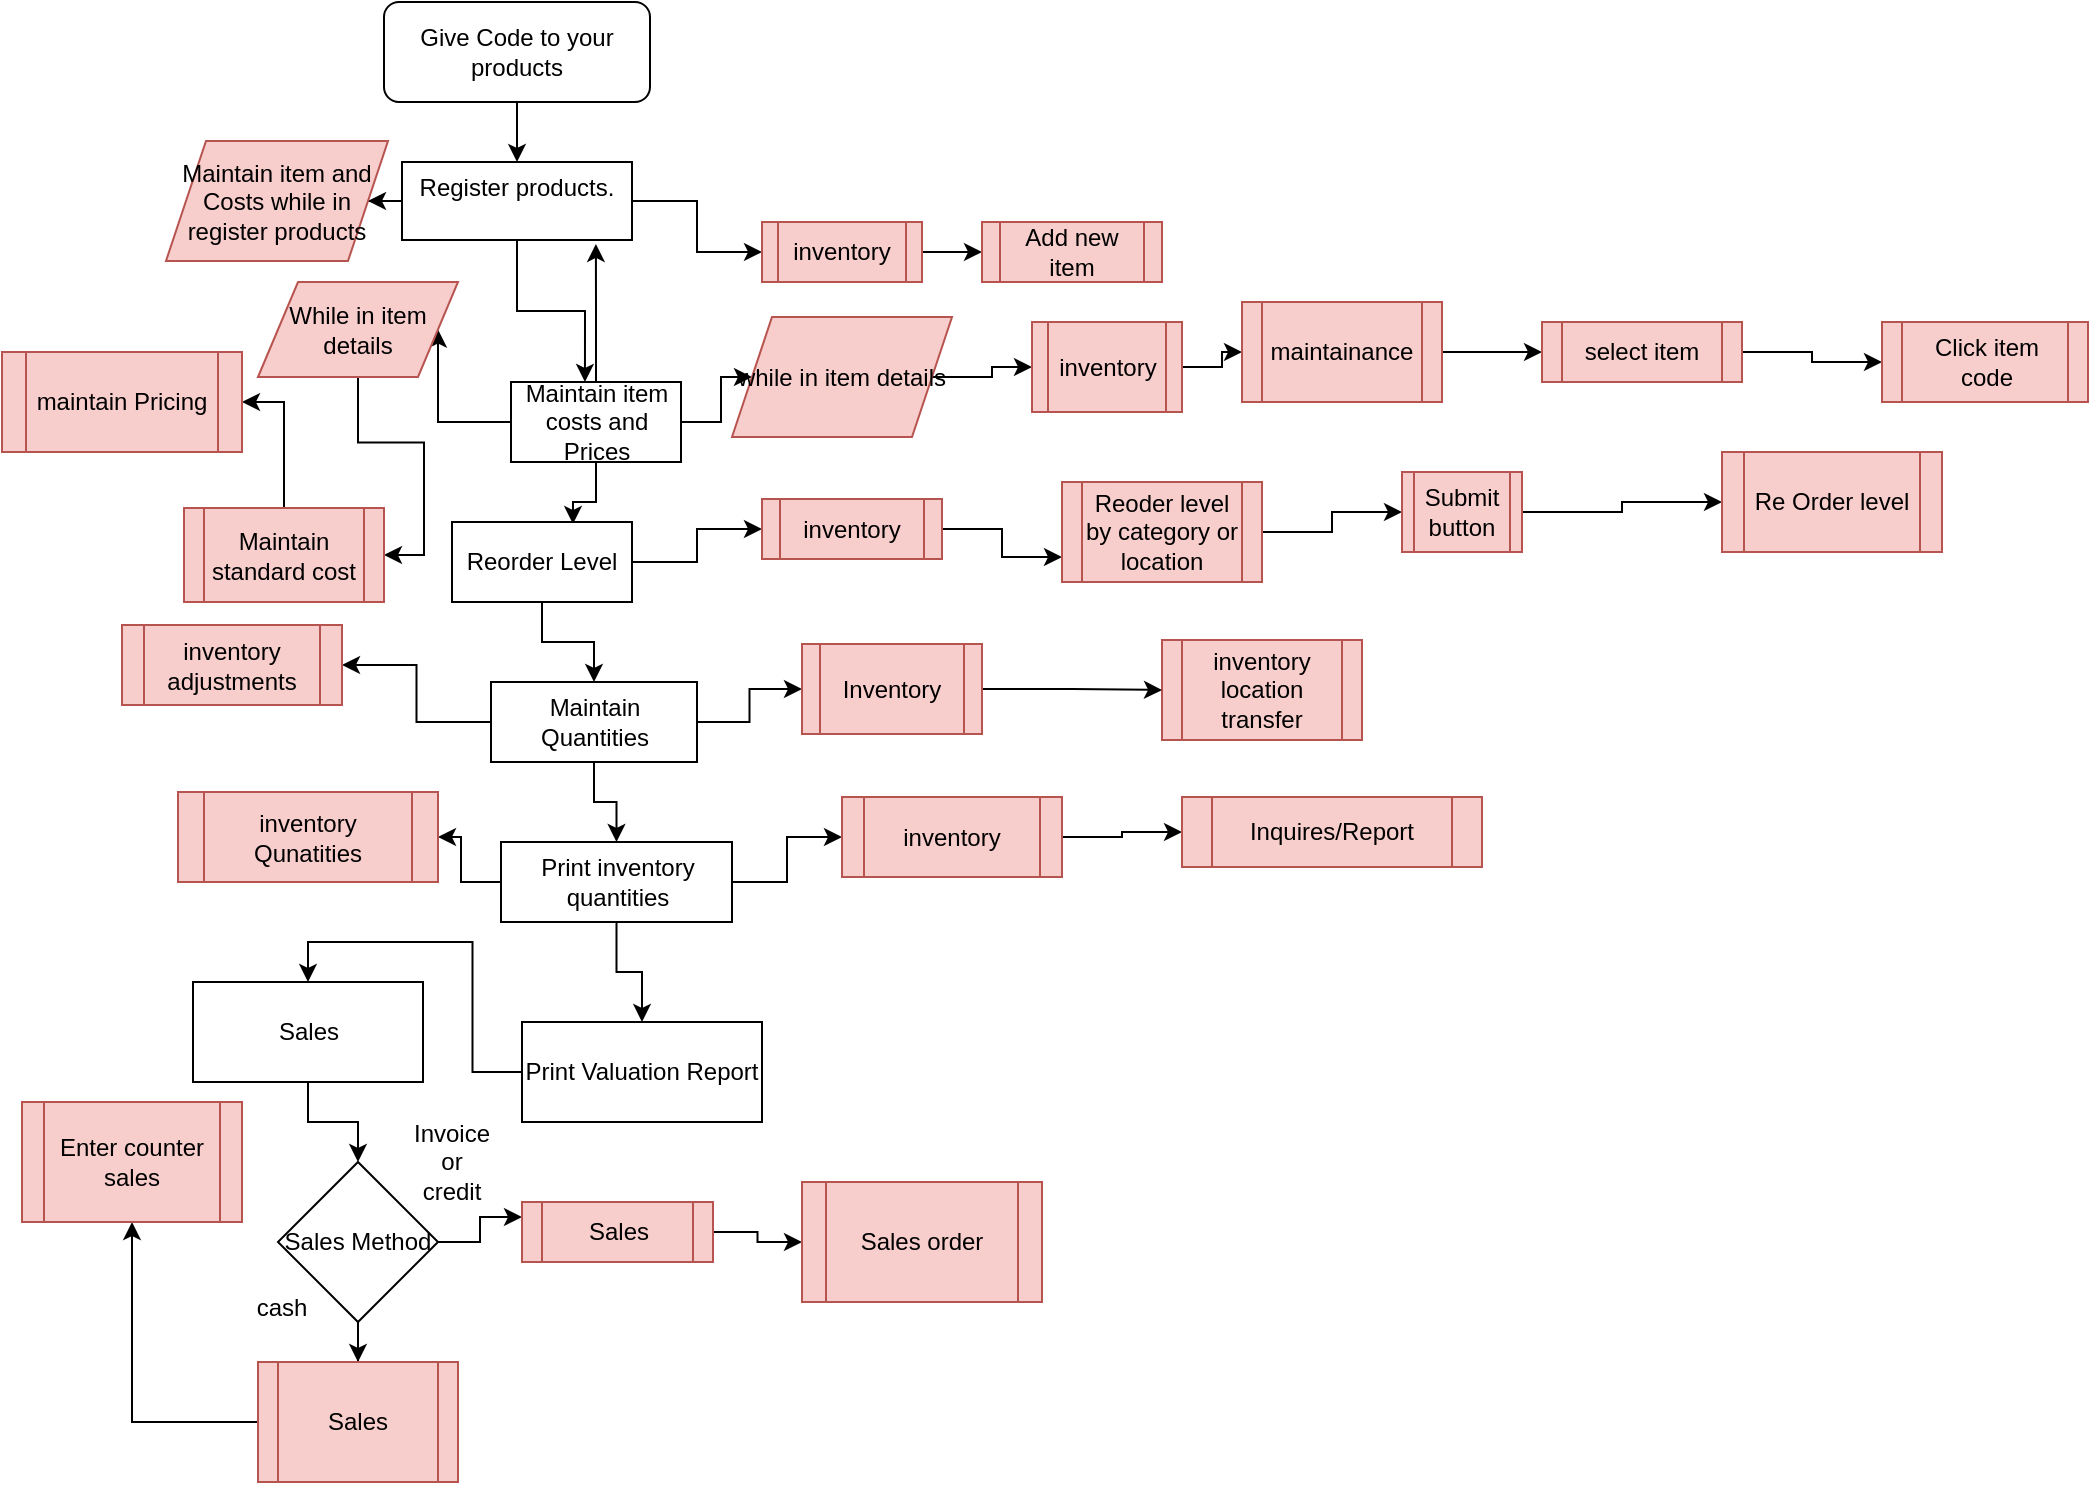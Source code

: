 <mxfile version="13.7.1" type="github">
  <diagram id="C5RBs43oDa-KdzZeNtuy" name="Page-1">
    <mxGraphModel dx="801" dy="464" grid="1" gridSize="10" guides="1" tooltips="1" connect="1" arrows="1" fold="1" page="1" pageScale="1" pageWidth="1169" pageHeight="827" math="0" shadow="0">
      <root>
        <mxCell id="WIyWlLk6GJQsqaUBKTNV-0" />
        <mxCell id="WIyWlLk6GJQsqaUBKTNV-1" parent="WIyWlLk6GJQsqaUBKTNV-0" />
        <mxCell id="AWQ1Vc6F2KM3875V181T-11" style="edgeStyle=orthogonalEdgeStyle;rounded=0;orthogonalLoop=1;jettySize=auto;html=1;entryX=0.5;entryY=0;entryDx=0;entryDy=0;" parent="WIyWlLk6GJQsqaUBKTNV-1" source="WIyWlLk6GJQsqaUBKTNV-3" target="AWQ1Vc6F2KM3875V181T-9" edge="1">
          <mxGeometry relative="1" as="geometry" />
        </mxCell>
        <mxCell id="WIyWlLk6GJQsqaUBKTNV-3" value="Give Code to your products" style="rounded=1;whiteSpace=wrap;html=1;fontSize=12;glass=0;strokeWidth=1;shadow=0;" parent="WIyWlLk6GJQsqaUBKTNV-1" vertex="1">
          <mxGeometry x="201" y="70" width="133" height="50" as="geometry" />
        </mxCell>
        <mxCell id="AWQ1Vc6F2KM3875V181T-20" style="edgeStyle=orthogonalEdgeStyle;rounded=0;orthogonalLoop=1;jettySize=auto;html=1;" parent="WIyWlLk6GJQsqaUBKTNV-1" source="AWQ1Vc6F2KM3875V181T-9" target="AWQ1Vc6F2KM3875V181T-15" edge="1">
          <mxGeometry relative="1" as="geometry" />
        </mxCell>
        <mxCell id="AWQ1Vc6F2KM3875V181T-56" style="edgeStyle=orthogonalEdgeStyle;rounded=0;orthogonalLoop=1;jettySize=auto;html=1;entryX=0.435;entryY=0;entryDx=0;entryDy=0;entryPerimeter=0;" parent="WIyWlLk6GJQsqaUBKTNV-1" source="AWQ1Vc6F2KM3875V181T-9" target="AWQ1Vc6F2KM3875V181T-54" edge="1">
          <mxGeometry relative="1" as="geometry" />
        </mxCell>
        <mxCell id="AWQ1Vc6F2KM3875V181T-109" style="edgeStyle=orthogonalEdgeStyle;rounded=0;orthogonalLoop=1;jettySize=auto;html=1;entryX=1;entryY=0.5;entryDx=0;entryDy=0;" parent="WIyWlLk6GJQsqaUBKTNV-1" source="AWQ1Vc6F2KM3875V181T-9" target="AWQ1Vc6F2KM3875V181T-107" edge="1">
          <mxGeometry relative="1" as="geometry" />
        </mxCell>
        <mxCell id="AWQ1Vc6F2KM3875V181T-9" value="&lt;div&gt;Register products.&lt;/div&gt;&lt;div&gt;&lt;br&gt;&lt;/div&gt;" style="rounded=0;whiteSpace=wrap;html=1;strokeWidth=1;" parent="WIyWlLk6GJQsqaUBKTNV-1" vertex="1">
          <mxGeometry x="210" y="150" width="115" height="39" as="geometry" />
        </mxCell>
        <mxCell id="AWQ1Vc6F2KM3875V181T-19" style="edgeStyle=orthogonalEdgeStyle;rounded=0;orthogonalLoop=1;jettySize=auto;html=1;entryX=0;entryY=0.5;entryDx=0;entryDy=0;" parent="WIyWlLk6GJQsqaUBKTNV-1" source="AWQ1Vc6F2KM3875V181T-15" target="AWQ1Vc6F2KM3875V181T-17" edge="1">
          <mxGeometry relative="1" as="geometry" />
        </mxCell>
        <mxCell id="AWQ1Vc6F2KM3875V181T-15" value="inventory" style="shape=process;whiteSpace=wrap;html=1;backgroundOutline=1;strokeWidth=1;fillColor=#f8cecc;strokeColor=#b85450;" parent="WIyWlLk6GJQsqaUBKTNV-1" vertex="1">
          <mxGeometry x="390" y="180" width="80" height="30" as="geometry" />
        </mxCell>
        <mxCell id="AWQ1Vc6F2KM3875V181T-17" value="Add new item" style="shape=process;whiteSpace=wrap;html=1;backgroundOutline=1;strokeWidth=1;fillColor=#f8cecc;strokeColor=#b85450;" parent="WIyWlLk6GJQsqaUBKTNV-1" vertex="1">
          <mxGeometry x="500" y="180" width="90" height="30" as="geometry" />
        </mxCell>
        <mxCell id="AWQ1Vc6F2KM3875V181T-29" style="edgeStyle=orthogonalEdgeStyle;rounded=0;orthogonalLoop=1;jettySize=auto;html=1;exitX=0;exitY=0.5;exitDx=0;exitDy=0;entryX=1;entryY=0.5;entryDx=0;entryDy=0;" parent="WIyWlLk6GJQsqaUBKTNV-1" source="AWQ1Vc6F2KM3875V181T-21" target="AWQ1Vc6F2KM3875V181T-28" edge="1">
          <mxGeometry relative="1" as="geometry" />
        </mxCell>
        <mxCell id="AWQ1Vc6F2KM3875V181T-32" style="edgeStyle=orthogonalEdgeStyle;rounded=0;orthogonalLoop=1;jettySize=auto;html=1;" parent="WIyWlLk6GJQsqaUBKTNV-1" source="AWQ1Vc6F2KM3875V181T-21" target="AWQ1Vc6F2KM3875V181T-31" edge="1">
          <mxGeometry relative="1" as="geometry" />
        </mxCell>
        <mxCell id="AWQ1Vc6F2KM3875V181T-133" style="edgeStyle=orthogonalEdgeStyle;rounded=0;orthogonalLoop=1;jettySize=auto;html=1;entryX=0;entryY=0.5;entryDx=0;entryDy=0;" parent="WIyWlLk6GJQsqaUBKTNV-1" source="AWQ1Vc6F2KM3875V181T-21" target="AWQ1Vc6F2KM3875V181T-132" edge="1">
          <mxGeometry relative="1" as="geometry" />
        </mxCell>
        <mxCell id="AWQ1Vc6F2KM3875V181T-21" value="Maintain Quantities" style="rounded=0;whiteSpace=wrap;html=1;strokeWidth=1;" parent="WIyWlLk6GJQsqaUBKTNV-1" vertex="1">
          <mxGeometry x="254.5" y="410" width="103" height="40" as="geometry" />
        </mxCell>
        <mxCell id="AWQ1Vc6F2KM3875V181T-24" value="inventory location transfer" style="shape=process;whiteSpace=wrap;html=1;backgroundOutline=1;strokeWidth=1;fillColor=#f8cecc;strokeColor=#b85450;" parent="WIyWlLk6GJQsqaUBKTNV-1" vertex="1">
          <mxGeometry x="590" y="389" width="100" height="50" as="geometry" />
        </mxCell>
        <mxCell id="AWQ1Vc6F2KM3875V181T-28" value="inventory adjustments" style="shape=process;whiteSpace=wrap;html=1;backgroundOutline=1;strokeWidth=1;fillColor=#f8cecc;strokeColor=#b85450;" parent="WIyWlLk6GJQsqaUBKTNV-1" vertex="1">
          <mxGeometry x="70" y="381.5" width="110" height="40" as="geometry" />
        </mxCell>
        <mxCell id="AWQ1Vc6F2KM3875V181T-39" style="edgeStyle=orthogonalEdgeStyle;rounded=0;orthogonalLoop=1;jettySize=auto;html=1;entryX=1;entryY=0.5;entryDx=0;entryDy=0;" parent="WIyWlLk6GJQsqaUBKTNV-1" source="AWQ1Vc6F2KM3875V181T-31" target="AWQ1Vc6F2KM3875V181T-38" edge="1">
          <mxGeometry relative="1" as="geometry" />
        </mxCell>
        <mxCell id="AWQ1Vc6F2KM3875V181T-43" style="edgeStyle=orthogonalEdgeStyle;rounded=0;orthogonalLoop=1;jettySize=auto;html=1;" parent="WIyWlLk6GJQsqaUBKTNV-1" source="AWQ1Vc6F2KM3875V181T-31" target="AWQ1Vc6F2KM3875V181T-35" edge="1">
          <mxGeometry relative="1" as="geometry" />
        </mxCell>
        <mxCell id="AWQ1Vc6F2KM3875V181T-71" style="edgeStyle=orthogonalEdgeStyle;rounded=0;orthogonalLoop=1;jettySize=auto;html=1;" parent="WIyWlLk6GJQsqaUBKTNV-1" source="AWQ1Vc6F2KM3875V181T-31" target="AWQ1Vc6F2KM3875V181T-69" edge="1">
          <mxGeometry relative="1" as="geometry" />
        </mxCell>
        <mxCell id="AWQ1Vc6F2KM3875V181T-31" value="Print inventory quantities" style="rounded=0;whiteSpace=wrap;html=1;strokeWidth=1;" parent="WIyWlLk6GJQsqaUBKTNV-1" vertex="1">
          <mxGeometry x="259.5" y="490" width="115.5" height="40" as="geometry" />
        </mxCell>
        <mxCell id="AWQ1Vc6F2KM3875V181T-37" style="edgeStyle=orthogonalEdgeStyle;rounded=0;orthogonalLoop=1;jettySize=auto;html=1;entryX=0;entryY=0.5;entryDx=0;entryDy=0;" parent="WIyWlLk6GJQsqaUBKTNV-1" source="AWQ1Vc6F2KM3875V181T-35" target="AWQ1Vc6F2KM3875V181T-36" edge="1">
          <mxGeometry relative="1" as="geometry" />
        </mxCell>
        <mxCell id="AWQ1Vc6F2KM3875V181T-35" value="inventory" style="shape=process;whiteSpace=wrap;html=1;backgroundOutline=1;strokeWidth=1;fillColor=#f8cecc;strokeColor=#b85450;" parent="WIyWlLk6GJQsqaUBKTNV-1" vertex="1">
          <mxGeometry x="430" y="467.5" width="110" height="40" as="geometry" />
        </mxCell>
        <mxCell id="AWQ1Vc6F2KM3875V181T-36" value="Inquires/Report" style="shape=process;whiteSpace=wrap;html=1;backgroundOutline=1;strokeWidth=1;fillColor=#f8cecc;strokeColor=#b85450;" parent="WIyWlLk6GJQsqaUBKTNV-1" vertex="1">
          <mxGeometry x="600" y="467.5" width="150" height="35" as="geometry" />
        </mxCell>
        <mxCell id="AWQ1Vc6F2KM3875V181T-38" value="inventory Qunatities" style="shape=process;whiteSpace=wrap;html=1;backgroundOutline=1;strokeWidth=1;fillColor=#f8cecc;strokeColor=#b85450;" parent="WIyWlLk6GJQsqaUBKTNV-1" vertex="1">
          <mxGeometry x="98" y="465" width="130" height="45" as="geometry" />
        </mxCell>
        <mxCell id="AWQ1Vc6F2KM3875V181T-105" style="edgeStyle=orthogonalEdgeStyle;rounded=0;orthogonalLoop=1;jettySize=auto;html=1;entryX=0.672;entryY=0.025;entryDx=0;entryDy=0;entryPerimeter=0;" parent="WIyWlLk6GJQsqaUBKTNV-1" source="AWQ1Vc6F2KM3875V181T-54" target="AWQ1Vc6F2KM3875V181T-92" edge="1">
          <mxGeometry relative="1" as="geometry" />
        </mxCell>
        <mxCell id="AWQ1Vc6F2KM3875V181T-108" style="edgeStyle=orthogonalEdgeStyle;rounded=0;orthogonalLoop=1;jettySize=auto;html=1;entryX=0.843;entryY=1.051;entryDx=0;entryDy=0;entryPerimeter=0;" parent="WIyWlLk6GJQsqaUBKTNV-1" source="AWQ1Vc6F2KM3875V181T-54" target="AWQ1Vc6F2KM3875V181T-9" edge="1">
          <mxGeometry relative="1" as="geometry" />
        </mxCell>
        <mxCell id="AWQ1Vc6F2KM3875V181T-114" style="edgeStyle=orthogonalEdgeStyle;rounded=0;orthogonalLoop=1;jettySize=auto;html=1;" parent="WIyWlLk6GJQsqaUBKTNV-1" source="AWQ1Vc6F2KM3875V181T-54" target="AWQ1Vc6F2KM3875V181T-112" edge="1">
          <mxGeometry relative="1" as="geometry" />
        </mxCell>
        <mxCell id="AWQ1Vc6F2KM3875V181T-127" style="edgeStyle=orthogonalEdgeStyle;rounded=0;orthogonalLoop=1;jettySize=auto;html=1;entryX=1;entryY=0.5;entryDx=0;entryDy=0;" parent="WIyWlLk6GJQsqaUBKTNV-1" source="AWQ1Vc6F2KM3875V181T-54" target="AWQ1Vc6F2KM3875V181T-126" edge="1">
          <mxGeometry relative="1" as="geometry" />
        </mxCell>
        <mxCell id="AWQ1Vc6F2KM3875V181T-54" value="Maintain item costs and Prices" style="rounded=0;whiteSpace=wrap;html=1;strokeWidth=1;" parent="WIyWlLk6GJQsqaUBKTNV-1" vertex="1">
          <mxGeometry x="264.5" y="260" width="85" height="40" as="geometry" />
        </mxCell>
        <mxCell id="AWQ1Vc6F2KM3875V181T-73" style="edgeStyle=orthogonalEdgeStyle;rounded=0;orthogonalLoop=1;jettySize=auto;html=1;entryX=0.5;entryY=0;entryDx=0;entryDy=0;" parent="WIyWlLk6GJQsqaUBKTNV-1" source="AWQ1Vc6F2KM3875V181T-69" target="AWQ1Vc6F2KM3875V181T-72" edge="1">
          <mxGeometry relative="1" as="geometry" />
        </mxCell>
        <mxCell id="AWQ1Vc6F2KM3875V181T-69" value="Print Valuation Report" style="rounded=0;whiteSpace=wrap;html=1;strokeWidth=1;" parent="WIyWlLk6GJQsqaUBKTNV-1" vertex="1">
          <mxGeometry x="270" y="580" width="120" height="50" as="geometry" />
        </mxCell>
        <mxCell id="AWQ1Vc6F2KM3875V181T-77" style="edgeStyle=orthogonalEdgeStyle;rounded=0;orthogonalLoop=1;jettySize=auto;html=1;" parent="WIyWlLk6GJQsqaUBKTNV-1" source="AWQ1Vc6F2KM3875V181T-72" target="AWQ1Vc6F2KM3875V181T-76" edge="1">
          <mxGeometry relative="1" as="geometry" />
        </mxCell>
        <mxCell id="AWQ1Vc6F2KM3875V181T-72" value="Sales" style="rounded=0;whiteSpace=wrap;html=1;strokeWidth=1;" parent="WIyWlLk6GJQsqaUBKTNV-1" vertex="1">
          <mxGeometry x="105.5" y="560" width="115" height="50" as="geometry" />
        </mxCell>
        <mxCell id="AWQ1Vc6F2KM3875V181T-79" style="edgeStyle=orthogonalEdgeStyle;rounded=0;orthogonalLoop=1;jettySize=auto;html=1;entryX=0;entryY=0.25;entryDx=0;entryDy=0;" parent="WIyWlLk6GJQsqaUBKTNV-1" source="AWQ1Vc6F2KM3875V181T-76" target="AWQ1Vc6F2KM3875V181T-78" edge="1">
          <mxGeometry relative="1" as="geometry" />
        </mxCell>
        <mxCell id="AWQ1Vc6F2KM3875V181T-84" style="edgeStyle=orthogonalEdgeStyle;rounded=0;orthogonalLoop=1;jettySize=auto;html=1;entryX=0.5;entryY=0;entryDx=0;entryDy=0;" parent="WIyWlLk6GJQsqaUBKTNV-1" source="AWQ1Vc6F2KM3875V181T-76" target="AWQ1Vc6F2KM3875V181T-83" edge="1">
          <mxGeometry relative="1" as="geometry" />
        </mxCell>
        <mxCell id="AWQ1Vc6F2KM3875V181T-76" value="Sales Method" style="rhombus;whiteSpace=wrap;html=1;strokeWidth=1;" parent="WIyWlLk6GJQsqaUBKTNV-1" vertex="1">
          <mxGeometry x="148" y="650" width="80" height="80" as="geometry" />
        </mxCell>
        <mxCell id="AWQ1Vc6F2KM3875V181T-82" style="edgeStyle=orthogonalEdgeStyle;rounded=0;orthogonalLoop=1;jettySize=auto;html=1;entryX=0;entryY=0.5;entryDx=0;entryDy=0;" parent="WIyWlLk6GJQsqaUBKTNV-1" source="AWQ1Vc6F2KM3875V181T-78" target="AWQ1Vc6F2KM3875V181T-81" edge="1">
          <mxGeometry relative="1" as="geometry" />
        </mxCell>
        <mxCell id="AWQ1Vc6F2KM3875V181T-78" value="Sales" style="shape=process;whiteSpace=wrap;html=1;backgroundOutline=1;strokeWidth=1;fillColor=#f8cecc;strokeColor=#b85450;" parent="WIyWlLk6GJQsqaUBKTNV-1" vertex="1">
          <mxGeometry x="270" y="670" width="95.5" height="30" as="geometry" />
        </mxCell>
        <mxCell id="AWQ1Vc6F2KM3875V181T-81" value="Sales order" style="shape=process;whiteSpace=wrap;html=1;backgroundOutline=1;strokeWidth=1;fillColor=#f8cecc;strokeColor=#b85450;" parent="WIyWlLk6GJQsqaUBKTNV-1" vertex="1">
          <mxGeometry x="410" y="660" width="120" height="60" as="geometry" />
        </mxCell>
        <mxCell id="AWQ1Vc6F2KM3875V181T-89" style="edgeStyle=orthogonalEdgeStyle;rounded=0;orthogonalLoop=1;jettySize=auto;html=1;" parent="WIyWlLk6GJQsqaUBKTNV-1" source="AWQ1Vc6F2KM3875V181T-83" target="AWQ1Vc6F2KM3875V181T-88" edge="1">
          <mxGeometry relative="1" as="geometry" />
        </mxCell>
        <mxCell id="AWQ1Vc6F2KM3875V181T-83" value="Sales" style="shape=process;whiteSpace=wrap;html=1;backgroundOutline=1;strokeWidth=1;fillColor=#f8cecc;strokeColor=#b85450;" parent="WIyWlLk6GJQsqaUBKTNV-1" vertex="1">
          <mxGeometry x="138" y="750" width="100" height="60" as="geometry" />
        </mxCell>
        <mxCell id="AWQ1Vc6F2KM3875V181T-88" value="Enter counter sales" style="shape=process;whiteSpace=wrap;html=1;backgroundOutline=1;strokeWidth=1;fillColor=#f8cecc;strokeColor=#b85450;" parent="WIyWlLk6GJQsqaUBKTNV-1" vertex="1">
          <mxGeometry x="20" y="620" width="110" height="60" as="geometry" />
        </mxCell>
        <mxCell id="AWQ1Vc6F2KM3875V181T-99" style="edgeStyle=orthogonalEdgeStyle;rounded=0;orthogonalLoop=1;jettySize=auto;html=1;" parent="WIyWlLk6GJQsqaUBKTNV-1" source="AWQ1Vc6F2KM3875V181T-92" target="AWQ1Vc6F2KM3875V181T-94" edge="1">
          <mxGeometry relative="1" as="geometry" />
        </mxCell>
        <mxCell id="AWQ1Vc6F2KM3875V181T-106" style="edgeStyle=orthogonalEdgeStyle;rounded=0;orthogonalLoop=1;jettySize=auto;html=1;" parent="WIyWlLk6GJQsqaUBKTNV-1" source="AWQ1Vc6F2KM3875V181T-92" target="AWQ1Vc6F2KM3875V181T-21" edge="1">
          <mxGeometry relative="1" as="geometry" />
        </mxCell>
        <mxCell id="AWQ1Vc6F2KM3875V181T-92" value="Reorder Level" style="rounded=0;whiteSpace=wrap;html=1;strokeWidth=1;" parent="WIyWlLk6GJQsqaUBKTNV-1" vertex="1">
          <mxGeometry x="235" y="330" width="90" height="40" as="geometry" />
        </mxCell>
        <mxCell id="AWQ1Vc6F2KM3875V181T-100" style="edgeStyle=orthogonalEdgeStyle;rounded=0;orthogonalLoop=1;jettySize=auto;html=1;entryX=0;entryY=0.75;entryDx=0;entryDy=0;" parent="WIyWlLk6GJQsqaUBKTNV-1" source="AWQ1Vc6F2KM3875V181T-94" target="AWQ1Vc6F2KM3875V181T-95" edge="1">
          <mxGeometry relative="1" as="geometry" />
        </mxCell>
        <mxCell id="AWQ1Vc6F2KM3875V181T-94" value="inventory" style="shape=process;whiteSpace=wrap;html=1;backgroundOutline=1;strokeWidth=1;fillColor=#f8cecc;strokeColor=#b85450;" parent="WIyWlLk6GJQsqaUBKTNV-1" vertex="1">
          <mxGeometry x="390" y="318.5" width="90" height="30" as="geometry" />
        </mxCell>
        <mxCell id="AWQ1Vc6F2KM3875V181T-101" style="edgeStyle=orthogonalEdgeStyle;rounded=0;orthogonalLoop=1;jettySize=auto;html=1;exitX=1;exitY=0.5;exitDx=0;exitDy=0;entryX=0;entryY=0.5;entryDx=0;entryDy=0;" parent="WIyWlLk6GJQsqaUBKTNV-1" source="AWQ1Vc6F2KM3875V181T-95" target="AWQ1Vc6F2KM3875V181T-96" edge="1">
          <mxGeometry relative="1" as="geometry" />
        </mxCell>
        <mxCell id="AWQ1Vc6F2KM3875V181T-95" value="Reoder level by category or location" style="shape=process;whiteSpace=wrap;html=1;backgroundOutline=1;strokeWidth=1;fillColor=#f8cecc;strokeColor=#b85450;" parent="WIyWlLk6GJQsqaUBKTNV-1" vertex="1">
          <mxGeometry x="540" y="310" width="100" height="50" as="geometry" />
        </mxCell>
        <mxCell id="AWQ1Vc6F2KM3875V181T-103" style="edgeStyle=orthogonalEdgeStyle;rounded=0;orthogonalLoop=1;jettySize=auto;html=1;" parent="WIyWlLk6GJQsqaUBKTNV-1" source="AWQ1Vc6F2KM3875V181T-96" target="AWQ1Vc6F2KM3875V181T-97" edge="1">
          <mxGeometry relative="1" as="geometry" />
        </mxCell>
        <mxCell id="AWQ1Vc6F2KM3875V181T-96" value="&lt;div&gt;Submit&lt;/div&gt;&lt;div&gt;button&lt;br&gt;&lt;/div&gt;" style="shape=process;whiteSpace=wrap;html=1;backgroundOutline=1;strokeWidth=1;fillColor=#f8cecc;strokeColor=#b85450;" parent="WIyWlLk6GJQsqaUBKTNV-1" vertex="1">
          <mxGeometry x="710" y="305" width="60" height="40" as="geometry" />
        </mxCell>
        <mxCell id="AWQ1Vc6F2KM3875V181T-97" value="Re Order level" style="shape=process;whiteSpace=wrap;html=1;backgroundOutline=1;strokeWidth=1;fillColor=#f8cecc;strokeColor=#b85450;" parent="WIyWlLk6GJQsqaUBKTNV-1" vertex="1">
          <mxGeometry x="870" y="295" width="110" height="50" as="geometry" />
        </mxCell>
        <mxCell id="AWQ1Vc6F2KM3875V181T-107" value="Maintain item and Costs while in register products" style="shape=parallelogram;perimeter=parallelogramPerimeter;whiteSpace=wrap;html=1;fixedSize=1;strokeWidth=1;fillColor=#f8cecc;strokeColor=#b85450;" parent="WIyWlLk6GJQsqaUBKTNV-1" vertex="1">
          <mxGeometry x="92" y="139.5" width="111" height="60" as="geometry" />
        </mxCell>
        <mxCell id="AWQ1Vc6F2KM3875V181T-116" style="edgeStyle=orthogonalEdgeStyle;rounded=0;orthogonalLoop=1;jettySize=auto;html=1;" parent="WIyWlLk6GJQsqaUBKTNV-1" source="AWQ1Vc6F2KM3875V181T-112" target="AWQ1Vc6F2KM3875V181T-115" edge="1">
          <mxGeometry relative="1" as="geometry" />
        </mxCell>
        <mxCell id="AWQ1Vc6F2KM3875V181T-112" value="while in item details" style="shape=parallelogram;perimeter=parallelogramPerimeter;whiteSpace=wrap;html=1;fixedSize=1;strokeWidth=1;fillColor=#f8cecc;strokeColor=#b85450;" parent="WIyWlLk6GJQsqaUBKTNV-1" vertex="1">
          <mxGeometry x="375" y="227.5" width="110" height="60" as="geometry" />
        </mxCell>
        <mxCell id="AWQ1Vc6F2KM3875V181T-121" style="edgeStyle=orthogonalEdgeStyle;rounded=0;orthogonalLoop=1;jettySize=auto;html=1;entryX=0;entryY=0.5;entryDx=0;entryDy=0;" parent="WIyWlLk6GJQsqaUBKTNV-1" source="AWQ1Vc6F2KM3875V181T-115" target="AWQ1Vc6F2KM3875V181T-117" edge="1">
          <mxGeometry relative="1" as="geometry" />
        </mxCell>
        <mxCell id="AWQ1Vc6F2KM3875V181T-115" value="inventory" style="shape=process;whiteSpace=wrap;html=1;backgroundOutline=1;strokeWidth=1;fillColor=#f8cecc;strokeColor=#b85450;" parent="WIyWlLk6GJQsqaUBKTNV-1" vertex="1">
          <mxGeometry x="525" y="230" width="75" height="45" as="geometry" />
        </mxCell>
        <mxCell id="AWQ1Vc6F2KM3875V181T-123" style="edgeStyle=orthogonalEdgeStyle;rounded=0;orthogonalLoop=1;jettySize=auto;html=1;" parent="WIyWlLk6GJQsqaUBKTNV-1" source="AWQ1Vc6F2KM3875V181T-117" target="AWQ1Vc6F2KM3875V181T-118" edge="1">
          <mxGeometry relative="1" as="geometry" />
        </mxCell>
        <mxCell id="AWQ1Vc6F2KM3875V181T-117" value="maintainance" style="shape=process;whiteSpace=wrap;html=1;backgroundOutline=1;strokeWidth=1;fillColor=#f8cecc;strokeColor=#b85450;" parent="WIyWlLk6GJQsqaUBKTNV-1" vertex="1">
          <mxGeometry x="630" y="220" width="100" height="50" as="geometry" />
        </mxCell>
        <mxCell id="AWQ1Vc6F2KM3875V181T-125" style="edgeStyle=orthogonalEdgeStyle;rounded=0;orthogonalLoop=1;jettySize=auto;html=1;" parent="WIyWlLk6GJQsqaUBKTNV-1" source="AWQ1Vc6F2KM3875V181T-118" target="AWQ1Vc6F2KM3875V181T-124" edge="1">
          <mxGeometry relative="1" as="geometry" />
        </mxCell>
        <mxCell id="AWQ1Vc6F2KM3875V181T-118" value="select item" style="shape=process;whiteSpace=wrap;html=1;backgroundOutline=1;strokeWidth=1;fillColor=#f8cecc;strokeColor=#b85450;" parent="WIyWlLk6GJQsqaUBKTNV-1" vertex="1">
          <mxGeometry x="780" y="230" width="100" height="30" as="geometry" />
        </mxCell>
        <mxCell id="AWQ1Vc6F2KM3875V181T-124" value="Click item code" style="shape=process;whiteSpace=wrap;html=1;backgroundOutline=1;strokeWidth=1;fillColor=#f8cecc;strokeColor=#b85450;" parent="WIyWlLk6GJQsqaUBKTNV-1" vertex="1">
          <mxGeometry x="950" y="230" width="103" height="40" as="geometry" />
        </mxCell>
        <mxCell id="AWQ1Vc6F2KM3875V181T-129" style="edgeStyle=orthogonalEdgeStyle;rounded=0;orthogonalLoop=1;jettySize=auto;html=1;entryX=1;entryY=0.5;entryDx=0;entryDy=0;" parent="WIyWlLk6GJQsqaUBKTNV-1" source="AWQ1Vc6F2KM3875V181T-126" target="AWQ1Vc6F2KM3875V181T-128" edge="1">
          <mxGeometry relative="1" as="geometry" />
        </mxCell>
        <mxCell id="AWQ1Vc6F2KM3875V181T-126" value="While in item details" style="shape=parallelogram;perimeter=parallelogramPerimeter;whiteSpace=wrap;html=1;fixedSize=1;strokeWidth=1;fillColor=#f8cecc;strokeColor=#b85450;" parent="WIyWlLk6GJQsqaUBKTNV-1" vertex="1">
          <mxGeometry x="138" y="210" width="100" height="47.5" as="geometry" />
        </mxCell>
        <mxCell id="AWQ1Vc6F2KM3875V181T-131" style="edgeStyle=orthogonalEdgeStyle;rounded=0;orthogonalLoop=1;jettySize=auto;html=1;entryX=1;entryY=0.5;entryDx=0;entryDy=0;" parent="WIyWlLk6GJQsqaUBKTNV-1" source="AWQ1Vc6F2KM3875V181T-128" target="AWQ1Vc6F2KM3875V181T-130" edge="1">
          <mxGeometry relative="1" as="geometry" />
        </mxCell>
        <mxCell id="AWQ1Vc6F2KM3875V181T-128" value="Maintain standard cost" style="shape=process;whiteSpace=wrap;html=1;backgroundOutline=1;strokeWidth=1;fillColor=#f8cecc;strokeColor=#b85450;" parent="WIyWlLk6GJQsqaUBKTNV-1" vertex="1">
          <mxGeometry x="101" y="323" width="100" height="47" as="geometry" />
        </mxCell>
        <mxCell id="AWQ1Vc6F2KM3875V181T-130" value="maintain Pricing" style="shape=process;whiteSpace=wrap;html=1;backgroundOutline=1;strokeWidth=1;fillColor=#f8cecc;strokeColor=#b85450;" parent="WIyWlLk6GJQsqaUBKTNV-1" vertex="1">
          <mxGeometry x="10" y="245" width="120" height="50" as="geometry" />
        </mxCell>
        <mxCell id="AWQ1Vc6F2KM3875V181T-134" style="edgeStyle=orthogonalEdgeStyle;rounded=0;orthogonalLoop=1;jettySize=auto;html=1;entryX=0;entryY=0.5;entryDx=0;entryDy=0;" parent="WIyWlLk6GJQsqaUBKTNV-1" source="AWQ1Vc6F2KM3875V181T-132" target="AWQ1Vc6F2KM3875V181T-24" edge="1">
          <mxGeometry relative="1" as="geometry" />
        </mxCell>
        <mxCell id="AWQ1Vc6F2KM3875V181T-132" value="Inventory" style="shape=process;whiteSpace=wrap;html=1;backgroundOutline=1;strokeWidth=1;fillColor=#f8cecc;strokeColor=#b85450;" parent="WIyWlLk6GJQsqaUBKTNV-1" vertex="1">
          <mxGeometry x="410" y="391" width="90" height="45" as="geometry" />
        </mxCell>
        <mxCell id="AWQ1Vc6F2KM3875V181T-138" value="Invoice or credit" style="text;html=1;strokeColor=none;fillColor=none;align=center;verticalAlign=middle;whiteSpace=wrap;rounded=0;" parent="WIyWlLk6GJQsqaUBKTNV-1" vertex="1">
          <mxGeometry x="215" y="640" width="40" height="20" as="geometry" />
        </mxCell>
        <mxCell id="AWQ1Vc6F2KM3875V181T-140" value="&lt;div&gt;cash&lt;/div&gt;&lt;div&gt;&lt;br&gt;&lt;/div&gt;" style="text;html=1;strokeColor=none;fillColor=none;align=center;verticalAlign=middle;whiteSpace=wrap;rounded=0;" parent="WIyWlLk6GJQsqaUBKTNV-1" vertex="1">
          <mxGeometry x="130" y="720" width="40" height="20" as="geometry" />
        </mxCell>
      </root>
    </mxGraphModel>
  </diagram>
</mxfile>
